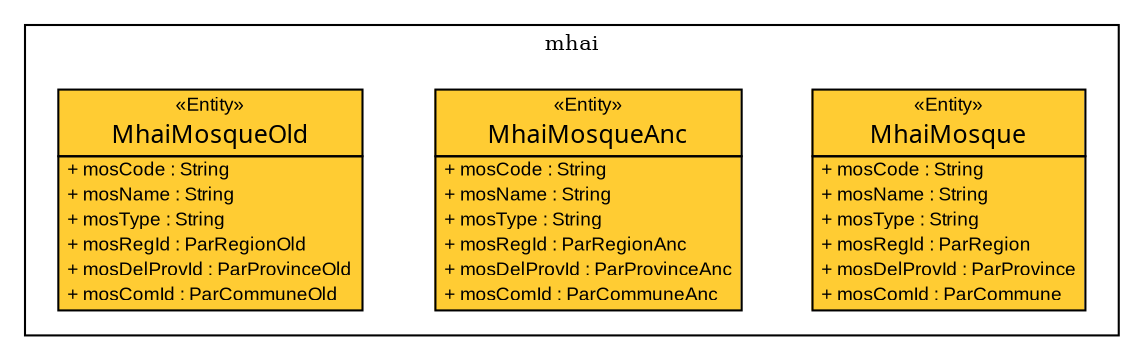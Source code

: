 digraph G {
	fontsize = 10
	node [
		fontsize = 10
		fontname="arial"
		shape=plaintext
	]

	edge [
		fontsize = 10
	]
subgraph clustermhai {
	label = "mhai"  
	MhaiMosque [label=<<table border="0" cellborder="1" cellspacing="0" cellpadding="0" port="p" bgcolor="#FFCC33">
	<tr><td>
	<table border="0" cellspacing="1" cellpadding="1">
		<tr><td> &laquo;Entity&raquo; </td></tr>
		<tr><td><font face="arialbd"  point-size="12.0"> MhaiMosque </font></td></tr>
	</table></td></tr>
	<tr><td>
		<table border="0" cellspacing="0" cellpadding="1">	
	<tr><td align="left"> + mosCode : String </td></tr>
	<tr><td align="left"> + mosName : String </td></tr>
	<tr><td align="left"> + mosType : String </td></tr>
	<tr><td align="left"> + mosRegId : ParRegion </td></tr>
	<tr><td align="left"> + mosDelProvId : ParProvince </td></tr>
	<tr><td align="left"> + mosComId : ParCommune </td></tr>
		</table>		
	</td></tr>
	</table>>, fontname="arial", fontcolor="black", fontsize=9.0];
	MhaiMosqueAnc [label=<<table border="0" cellborder="1" cellspacing="0" cellpadding="0" port="p" bgcolor="#FFCC33">
	<tr><td>
	<table border="0" cellspacing="1" cellpadding="1">
		<tr><td> &laquo;Entity&raquo; </td></tr>
		<tr><td><font face="arialbd"  point-size="12.0"> MhaiMosqueAnc </font></td></tr>
	</table></td></tr>
	<tr><td>
		<table border="0" cellspacing="0" cellpadding="1">	
	<tr><td align="left"> + mosCode : String </td></tr>
	<tr><td align="left"> + mosName : String </td></tr>
	<tr><td align="left"> + mosType : String </td></tr>
	<tr><td align="left"> + mosRegId : ParRegionAnc </td></tr>
	<tr><td align="left"> + mosDelProvId : ParProvinceAnc </td></tr>
	<tr><td align="left"> + mosComId : ParCommuneAnc </td></tr>
		</table>		
	</td></tr>
	</table>>, fontname="arial", fontcolor="black", fontsize=9.0];
	MhaiMosqueOld [label=<<table border="0" cellborder="1" cellspacing="0" cellpadding="0" port="p" bgcolor="#FFCC33">
	<tr><td>
	<table border="0" cellspacing="1" cellpadding="1">
		<tr><td> &laquo;Entity&raquo; </td></tr>
		<tr><td><font face="arialbd"  point-size="12.0"> MhaiMosqueOld </font></td></tr>
	</table></td></tr>
	<tr><td>
		<table border="0" cellspacing="0" cellpadding="1">	
	<tr><td align="left"> + mosCode : String </td></tr>
	<tr><td align="left"> + mosName : String </td></tr>
	<tr><td align="left"> + mosType : String </td></tr>
	<tr><td align="left"> + mosRegId : ParRegionOld </td></tr>
	<tr><td align="left"> + mosDelProvId : ParProvinceOld </td></tr>
	<tr><td align="left"> + mosComId : ParCommuneOld </td></tr>
		</table>		
	</td></tr>
	</table>>, fontname="arial", fontcolor="black", fontsize=9.0];
}
edge [arrowhead = "empty"]
edge [arrowhead = "none"]

}
